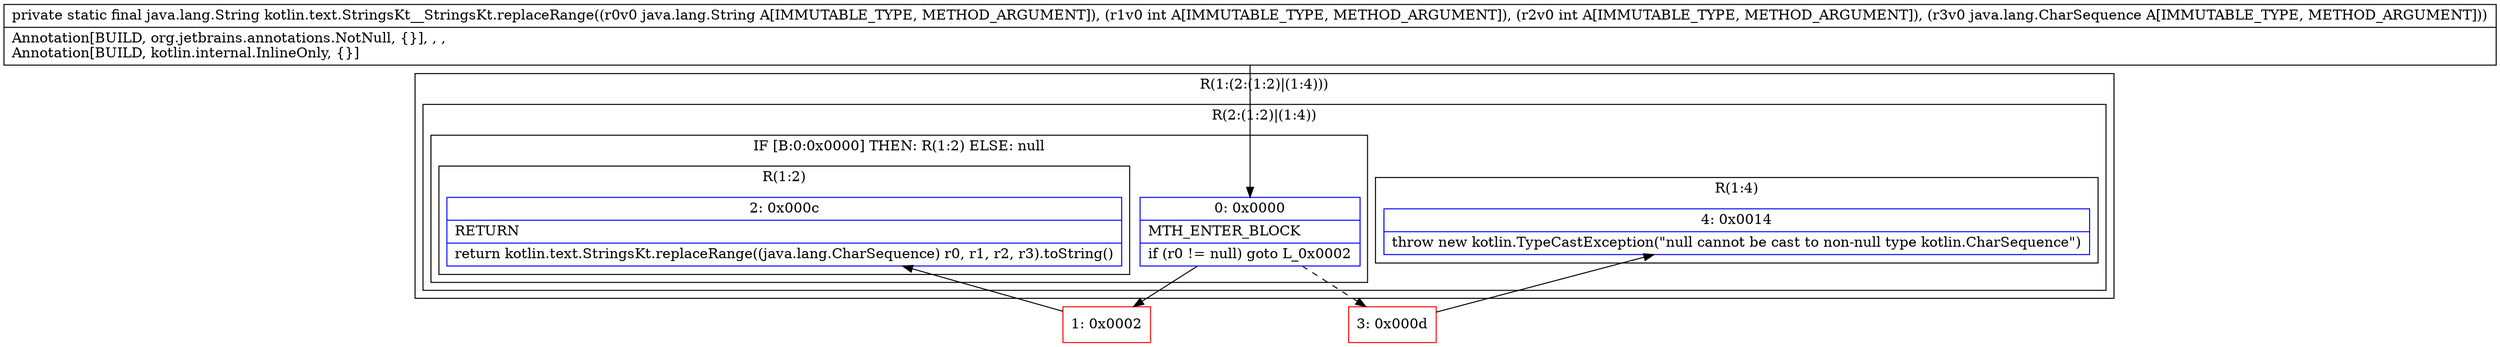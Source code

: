 digraph "CFG forkotlin.text.StringsKt__StringsKt.replaceRange(Ljava\/lang\/String;IILjava\/lang\/CharSequence;)Ljava\/lang\/String;" {
subgraph cluster_Region_182679337 {
label = "R(1:(2:(1:2)|(1:4)))";
node [shape=record,color=blue];
subgraph cluster_Region_5096572 {
label = "R(2:(1:2)|(1:4))";
node [shape=record,color=blue];
subgraph cluster_IfRegion_2065212747 {
label = "IF [B:0:0x0000] THEN: R(1:2) ELSE: null";
node [shape=record,color=blue];
Node_0 [shape=record,label="{0\:\ 0x0000|MTH_ENTER_BLOCK\l|if (r0 != null) goto L_0x0002\l}"];
subgraph cluster_Region_1392845550 {
label = "R(1:2)";
node [shape=record,color=blue];
Node_2 [shape=record,label="{2\:\ 0x000c|RETURN\l|return kotlin.text.StringsKt.replaceRange((java.lang.CharSequence) r0, r1, r2, r3).toString()\l}"];
}
}
subgraph cluster_Region_1120816536 {
label = "R(1:4)";
node [shape=record,color=blue];
Node_4 [shape=record,label="{4\:\ 0x0014|throw new kotlin.TypeCastException(\"null cannot be cast to non\-null type kotlin.CharSequence\")\l}"];
}
}
}
Node_1 [shape=record,color=red,label="{1\:\ 0x0002}"];
Node_3 [shape=record,color=red,label="{3\:\ 0x000d}"];
MethodNode[shape=record,label="{private static final java.lang.String kotlin.text.StringsKt__StringsKt.replaceRange((r0v0 java.lang.String A[IMMUTABLE_TYPE, METHOD_ARGUMENT]), (r1v0 int A[IMMUTABLE_TYPE, METHOD_ARGUMENT]), (r2v0 int A[IMMUTABLE_TYPE, METHOD_ARGUMENT]), (r3v0 java.lang.CharSequence A[IMMUTABLE_TYPE, METHOD_ARGUMENT]))  | Annotation[BUILD, org.jetbrains.annotations.NotNull, \{\}], , , \lAnnotation[BUILD, kotlin.internal.InlineOnly, \{\}]\l}"];
MethodNode -> Node_0;
Node_0 -> Node_1;
Node_0 -> Node_3[style=dashed];
Node_1 -> Node_2;
Node_3 -> Node_4;
}


